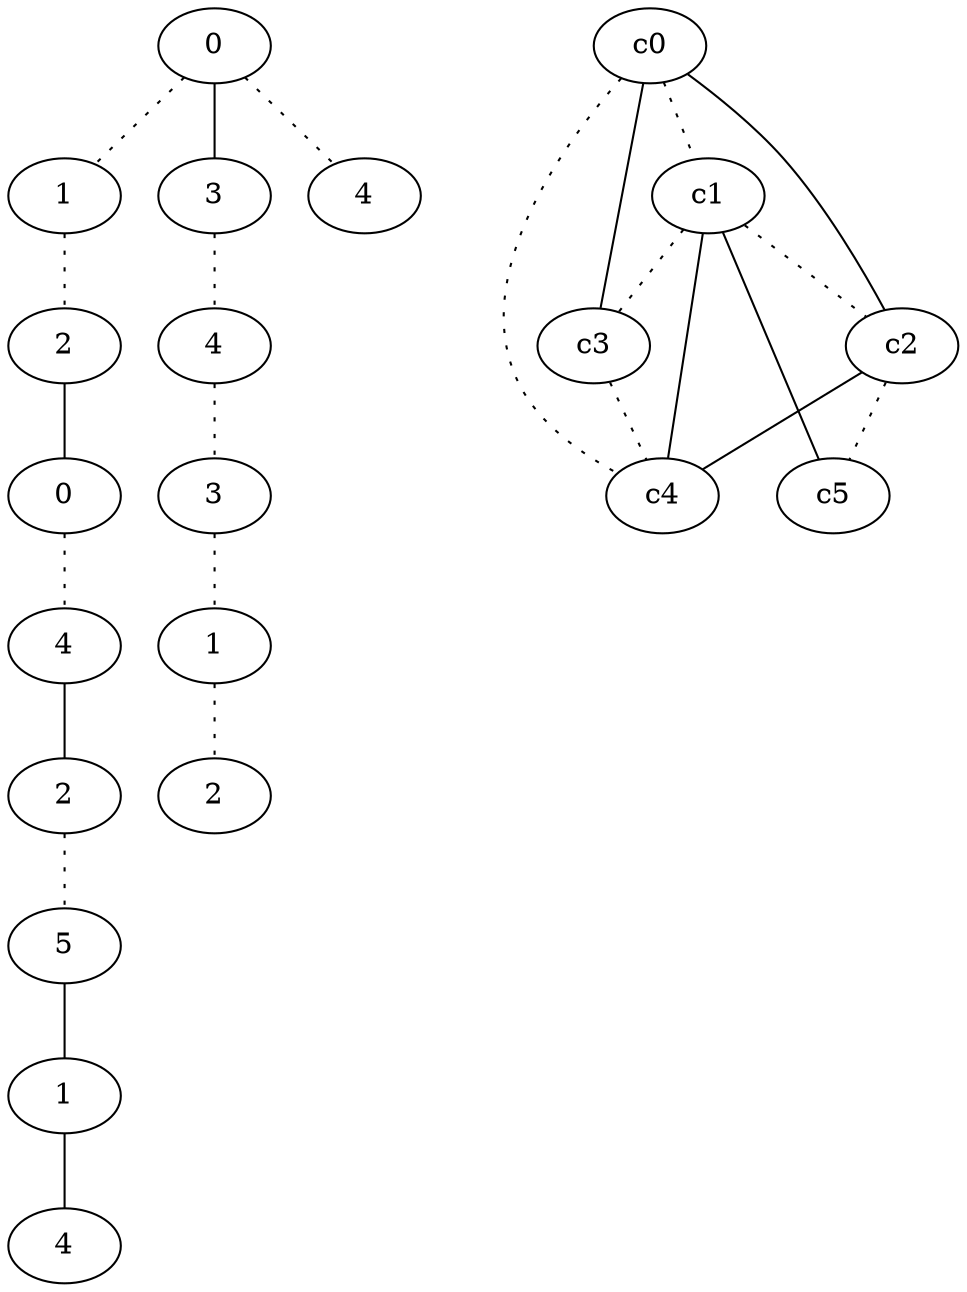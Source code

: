 graph {
a0[label=0];
a1[label=1];
a2[label=2];
a3[label=0];
a4[label=4];
a5[label=2];
a6[label=5];
a7[label=1];
a8[label=4];
a9[label=3];
a10[label=4];
a11[label=3];
a12[label=1];
a13[label=2];
a14[label=4];
a0 -- a1 [style=dotted];
a0 -- a9;
a0 -- a14 [style=dotted];
a1 -- a2 [style=dotted];
a2 -- a3;
a3 -- a4 [style=dotted];
a4 -- a5;
a5 -- a6 [style=dotted];
a6 -- a7;
a7 -- a8;
a9 -- a10 [style=dotted];
a10 -- a11 [style=dotted];
a11 -- a12 [style=dotted];
a12 -- a13 [style=dotted];
c0 -- c1 [style=dotted];
c0 -- c2;
c0 -- c3;
c0 -- c4 [style=dotted];
c1 -- c2 [style=dotted];
c1 -- c3 [style=dotted];
c1 -- c4;
c1 -- c5;
c2 -- c4;
c2 -- c5 [style=dotted];
c3 -- c4 [style=dotted];
}
